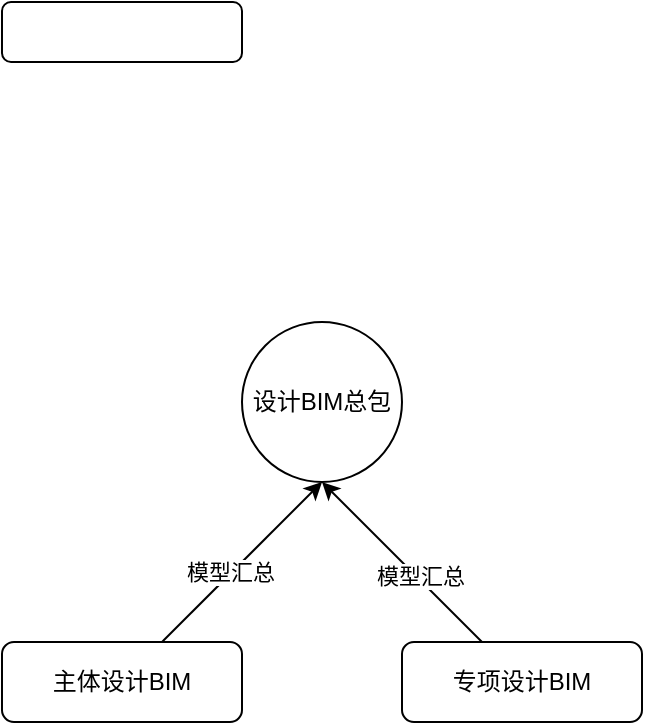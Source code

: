 <mxfile version="20.2.6" type="github">
  <diagram id="_444KMjF0R_JeEPrCnwJ" name="第 1 页">
    <mxGraphModel dx="981" dy="519" grid="1" gridSize="10" guides="1" tooltips="1" connect="1" arrows="1" fold="1" page="1" pageScale="1" pageWidth="827" pageHeight="1169" math="0" shadow="0">
      <root>
        <mxCell id="0" />
        <mxCell id="1" parent="0" />
        <mxCell id="6z5tFiYWaeQXX5f0UAhT-1" value="设计BIM总包" style="ellipse;whiteSpace=wrap;html=1;aspect=fixed;" vertex="1" parent="1">
          <mxGeometry x="360" y="280" width="80" height="80" as="geometry" />
        </mxCell>
        <mxCell id="6z5tFiYWaeQXX5f0UAhT-5" style="edgeStyle=none;rounded=0;orthogonalLoop=1;jettySize=auto;html=1;entryX=0.5;entryY=1;entryDx=0;entryDy=0;" edge="1" parent="1" source="6z5tFiYWaeQXX5f0UAhT-2" target="6z5tFiYWaeQXX5f0UAhT-1">
          <mxGeometry relative="1" as="geometry" />
        </mxCell>
        <mxCell id="6z5tFiYWaeQXX5f0UAhT-6" value="模型汇总" style="edgeLabel;html=1;align=center;verticalAlign=middle;resizable=0;points=[];" vertex="1" connectable="0" parent="6z5tFiYWaeQXX5f0UAhT-5">
          <mxGeometry x="-0.154" relative="1" as="geometry">
            <mxPoint y="-1" as="offset" />
          </mxGeometry>
        </mxCell>
        <mxCell id="6z5tFiYWaeQXX5f0UAhT-2" value="主体设计BIM" style="rounded=1;whiteSpace=wrap;html=1;" vertex="1" parent="1">
          <mxGeometry x="240" y="440" width="120" height="40" as="geometry" />
        </mxCell>
        <mxCell id="6z5tFiYWaeQXX5f0UAhT-4" style="rounded=0;orthogonalLoop=1;jettySize=auto;html=1;entryX=0.5;entryY=1;entryDx=0;entryDy=0;" edge="1" parent="1" source="6z5tFiYWaeQXX5f0UAhT-3" target="6z5tFiYWaeQXX5f0UAhT-1">
          <mxGeometry relative="1" as="geometry" />
        </mxCell>
        <mxCell id="6z5tFiYWaeQXX5f0UAhT-7" value="模型汇总" style="edgeLabel;html=1;align=center;verticalAlign=middle;resizable=0;points=[];" vertex="1" connectable="0" parent="6z5tFiYWaeQXX5f0UAhT-4">
          <mxGeometry x="-0.198" y="-2" relative="1" as="geometry">
            <mxPoint as="offset" />
          </mxGeometry>
        </mxCell>
        <mxCell id="6z5tFiYWaeQXX5f0UAhT-3" value="专项设计BIM" style="rounded=1;whiteSpace=wrap;html=1;" vertex="1" parent="1">
          <mxGeometry x="440" y="440" width="120" height="40" as="geometry" />
        </mxCell>
        <mxCell id="6z5tFiYWaeQXX5f0UAhT-8" value="" style="rounded=1;whiteSpace=wrap;html=1;" vertex="1" parent="1">
          <mxGeometry x="240" y="120" width="120" height="30" as="geometry" />
        </mxCell>
      </root>
    </mxGraphModel>
  </diagram>
</mxfile>
